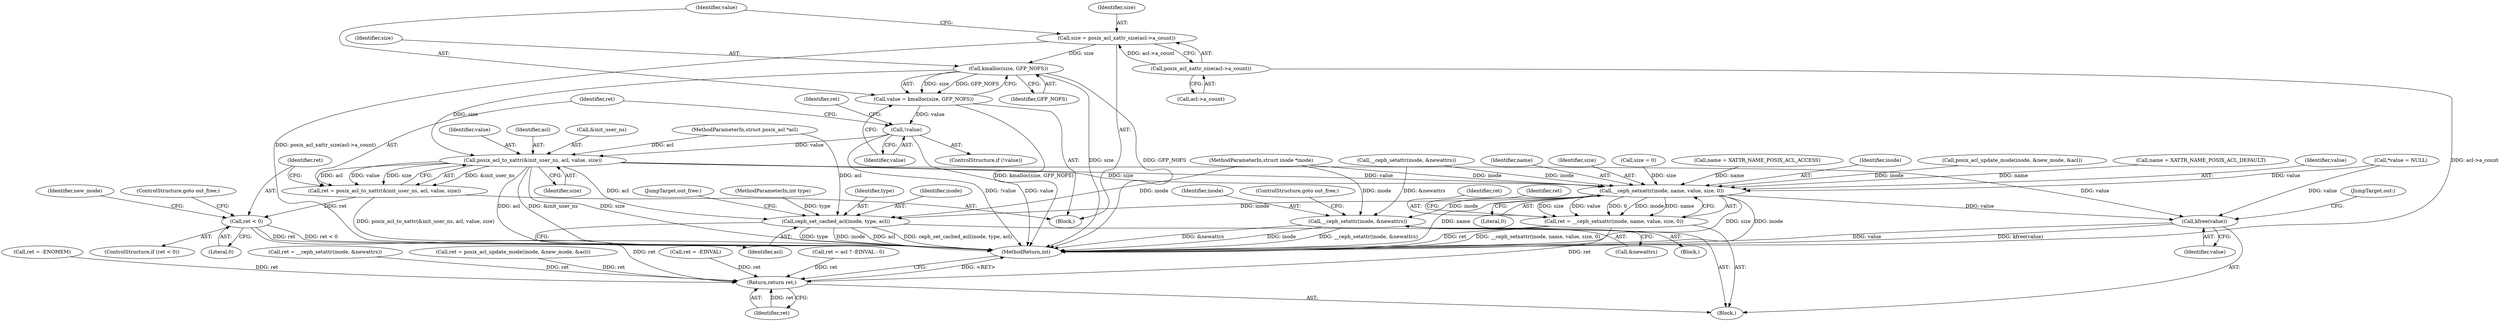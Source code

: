 digraph "0_linux_073931017b49d9458aa351605b43a7e34598caef_1@API" {
"1000193" [label="(Call,kmalloc(size, GFP_NOFS))"];
"1000185" [label="(Call,size = posix_acl_xattr_size(acl->a_count))"];
"1000187" [label="(Call,posix_acl_xattr_size(acl->a_count))"];
"1000191" [label="(Call,value = kmalloc(size, GFP_NOFS))"];
"1000197" [label="(Call,!value)"];
"1000207" [label="(Call,posix_acl_to_xattr(&init_user_ns, acl, value, size))"];
"1000205" [label="(Call,ret = posix_acl_to_xattr(&init_user_ns, acl, value, size))"];
"1000214" [label="(Call,ret < 0)"];
"1000281" [label="(Return,return ret;)"];
"1000244" [label="(Call,__ceph_setxattr(inode, name, value, size, 0))"];
"1000242" [label="(Call,ret = __ceph_setxattr(inode, name, value, size, 0))"];
"1000268" [label="(Call,__ceph_setattr(inode, &newattrs))"];
"1000273" [label="(Call,ceph_set_cached_acl(inode, type, acl))"];
"1000278" [label="(Call,kfree(value))"];
"1000278" [label="(Call,kfree(value))"];
"1000197" [label="(Call,!value)"];
"1000279" [label="(Identifier,value)"];
"1000242" [label="(Call,ret = __ceph_setxattr(inode, name, value, size, 0))"];
"1000188" [label="(Call,acl->a_count)"];
"1000198" [label="(Identifier,value)"];
"1000196" [label="(ControlStructure,if (!value))"];
"1000243" [label="(Identifier,ret)"];
"1000220" [label="(Identifier,new_mode)"];
"1000247" [label="(Identifier,value)"];
"1000246" [label="(Identifier,name)"];
"1000281" [label="(Return,return ret;)"];
"1000186" [label="(Identifier,size)"];
"1000191" [label="(Call,value = kmalloc(size, GFP_NOFS))"];
"1000273" [label="(Call,ceph_set_cached_acl(inode, type, acl))"];
"1000177" [label="(Call,ret = -EINVAL)"];
"1000257" [label="(Block,)"];
"1000212" [label="(Identifier,size)"];
"1000194" [label="(Identifier,size)"];
"1000270" [label="(Call,&newattrs)"];
"1000215" [label="(Identifier,ret)"];
"1000249" [label="(Literal,0)"];
"1000206" [label="(Identifier,ret)"];
"1000205" [label="(Call,ret = posix_acl_to_xattr(&init_user_ns, acl, value, size))"];
"1000104" [label="(Block,)"];
"1000248" [label="(Identifier,size)"];
"1000213" [label="(ControlStructure,if (ret < 0))"];
"1000277" [label="(JumpTarget,out_free:)"];
"1000210" [label="(Identifier,acl)"];
"1000110" [label="(Call,size = 0)"];
"1000251" [label="(Identifier,ret)"];
"1000184" [label="(Block,)"];
"1000164" [label="(Call,ret = acl ? -EINVAL : 0)"];
"1000101" [label="(MethodParameterIn,struct inode *inode)"];
"1000118" [label="(Call,*value = NULL)"];
"1000138" [label="(Call,name = XATTR_NAME_POSIX_ACL_ACCESS)"];
"1000214" [label="(Call,ret < 0)"];
"1000216" [label="(Literal,0)"];
"1000200" [label="(Call,ret = -ENOMEM)"];
"1000211" [label="(Identifier,value)"];
"1000245" [label="(Identifier,inode)"];
"1000146" [label="(Call,posix_acl_update_mode(inode, &new_mode, &acl))"];
"1000217" [label="(ControlStructure,goto out_free;)"];
"1000207" [label="(Call,posix_acl_to_xattr(&init_user_ns, acl, value, size))"];
"1000187" [label="(Call,posix_acl_xattr_size(acl->a_count))"];
"1000103" [label="(MethodParameterIn,int type)"];
"1000235" [label="(Call,__ceph_setattr(inode, &newattrs))"];
"1000102" [label="(MethodParameterIn,struct posix_acl *acl)"];
"1000282" [label="(Identifier,ret)"];
"1000233" [label="(Call,ret = __ceph_setattr(inode, &newattrs))"];
"1000244" [label="(Call,__ceph_setxattr(inode, name, value, size, 0))"];
"1000269" [label="(Identifier,inode)"];
"1000275" [label="(Identifier,type)"];
"1000195" [label="(Identifier,GFP_NOFS)"];
"1000201" [label="(Identifier,ret)"];
"1000268" [label="(Call,__ceph_setattr(inode, &newattrs))"];
"1000272" [label="(ControlStructure,goto out_free;)"];
"1000283" [label="(MethodReturn,int)"];
"1000274" [label="(Identifier,inode)"];
"1000192" [label="(Identifier,value)"];
"1000280" [label="(JumpTarget,out:)"];
"1000276" [label="(Identifier,acl)"];
"1000172" [label="(Call,name = XATTR_NAME_POSIX_ACL_DEFAULT)"];
"1000185" [label="(Call,size = posix_acl_xattr_size(acl->a_count))"];
"1000208" [label="(Call,&init_user_ns)"];
"1000193" [label="(Call,kmalloc(size, GFP_NOFS))"];
"1000144" [label="(Call,ret = posix_acl_update_mode(inode, &new_mode, &acl))"];
"1000193" -> "1000191"  [label="AST: "];
"1000193" -> "1000195"  [label="CFG: "];
"1000194" -> "1000193"  [label="AST: "];
"1000195" -> "1000193"  [label="AST: "];
"1000191" -> "1000193"  [label="CFG: "];
"1000193" -> "1000283"  [label="DDG: size"];
"1000193" -> "1000283"  [label="DDG: GFP_NOFS"];
"1000193" -> "1000191"  [label="DDG: size"];
"1000193" -> "1000191"  [label="DDG: GFP_NOFS"];
"1000185" -> "1000193"  [label="DDG: size"];
"1000193" -> "1000207"  [label="DDG: size"];
"1000185" -> "1000184"  [label="AST: "];
"1000185" -> "1000187"  [label="CFG: "];
"1000186" -> "1000185"  [label="AST: "];
"1000187" -> "1000185"  [label="AST: "];
"1000192" -> "1000185"  [label="CFG: "];
"1000185" -> "1000283"  [label="DDG: posix_acl_xattr_size(acl->a_count)"];
"1000187" -> "1000185"  [label="DDG: acl->a_count"];
"1000187" -> "1000188"  [label="CFG: "];
"1000188" -> "1000187"  [label="AST: "];
"1000187" -> "1000283"  [label="DDG: acl->a_count"];
"1000191" -> "1000184"  [label="AST: "];
"1000192" -> "1000191"  [label="AST: "];
"1000198" -> "1000191"  [label="CFG: "];
"1000191" -> "1000283"  [label="DDG: kmalloc(size, GFP_NOFS)"];
"1000191" -> "1000197"  [label="DDG: value"];
"1000197" -> "1000196"  [label="AST: "];
"1000197" -> "1000198"  [label="CFG: "];
"1000198" -> "1000197"  [label="AST: "];
"1000201" -> "1000197"  [label="CFG: "];
"1000206" -> "1000197"  [label="CFG: "];
"1000197" -> "1000283"  [label="DDG: !value"];
"1000197" -> "1000283"  [label="DDG: value"];
"1000197" -> "1000207"  [label="DDG: value"];
"1000207" -> "1000205"  [label="AST: "];
"1000207" -> "1000212"  [label="CFG: "];
"1000208" -> "1000207"  [label="AST: "];
"1000210" -> "1000207"  [label="AST: "];
"1000211" -> "1000207"  [label="AST: "];
"1000212" -> "1000207"  [label="AST: "];
"1000205" -> "1000207"  [label="CFG: "];
"1000207" -> "1000283"  [label="DDG: acl"];
"1000207" -> "1000283"  [label="DDG: &init_user_ns"];
"1000207" -> "1000283"  [label="DDG: size"];
"1000207" -> "1000205"  [label="DDG: &init_user_ns"];
"1000207" -> "1000205"  [label="DDG: acl"];
"1000207" -> "1000205"  [label="DDG: value"];
"1000207" -> "1000205"  [label="DDG: size"];
"1000102" -> "1000207"  [label="DDG: acl"];
"1000207" -> "1000244"  [label="DDG: value"];
"1000207" -> "1000244"  [label="DDG: size"];
"1000207" -> "1000273"  [label="DDG: acl"];
"1000207" -> "1000278"  [label="DDG: value"];
"1000205" -> "1000184"  [label="AST: "];
"1000206" -> "1000205"  [label="AST: "];
"1000215" -> "1000205"  [label="CFG: "];
"1000205" -> "1000283"  [label="DDG: posix_acl_to_xattr(&init_user_ns, acl, value, size)"];
"1000205" -> "1000214"  [label="DDG: ret"];
"1000214" -> "1000213"  [label="AST: "];
"1000214" -> "1000216"  [label="CFG: "];
"1000215" -> "1000214"  [label="AST: "];
"1000216" -> "1000214"  [label="AST: "];
"1000217" -> "1000214"  [label="CFG: "];
"1000220" -> "1000214"  [label="CFG: "];
"1000214" -> "1000283"  [label="DDG: ret < 0"];
"1000214" -> "1000283"  [label="DDG: ret"];
"1000214" -> "1000281"  [label="DDG: ret"];
"1000281" -> "1000104"  [label="AST: "];
"1000281" -> "1000282"  [label="CFG: "];
"1000282" -> "1000281"  [label="AST: "];
"1000283" -> "1000281"  [label="CFG: "];
"1000281" -> "1000283"  [label="DDG: <RET>"];
"1000282" -> "1000281"  [label="DDG: ret"];
"1000177" -> "1000281"  [label="DDG: ret"];
"1000200" -> "1000281"  [label="DDG: ret"];
"1000242" -> "1000281"  [label="DDG: ret"];
"1000164" -> "1000281"  [label="DDG: ret"];
"1000233" -> "1000281"  [label="DDG: ret"];
"1000144" -> "1000281"  [label="DDG: ret"];
"1000244" -> "1000242"  [label="AST: "];
"1000244" -> "1000249"  [label="CFG: "];
"1000245" -> "1000244"  [label="AST: "];
"1000246" -> "1000244"  [label="AST: "];
"1000247" -> "1000244"  [label="AST: "];
"1000248" -> "1000244"  [label="AST: "];
"1000249" -> "1000244"  [label="AST: "];
"1000242" -> "1000244"  [label="CFG: "];
"1000244" -> "1000283"  [label="DDG: size"];
"1000244" -> "1000283"  [label="DDG: inode"];
"1000244" -> "1000283"  [label="DDG: name"];
"1000244" -> "1000242"  [label="DDG: size"];
"1000244" -> "1000242"  [label="DDG: value"];
"1000244" -> "1000242"  [label="DDG: 0"];
"1000244" -> "1000242"  [label="DDG: inode"];
"1000244" -> "1000242"  [label="DDG: name"];
"1000235" -> "1000244"  [label="DDG: inode"];
"1000146" -> "1000244"  [label="DDG: inode"];
"1000101" -> "1000244"  [label="DDG: inode"];
"1000138" -> "1000244"  [label="DDG: name"];
"1000172" -> "1000244"  [label="DDG: name"];
"1000118" -> "1000244"  [label="DDG: value"];
"1000110" -> "1000244"  [label="DDG: size"];
"1000244" -> "1000268"  [label="DDG: inode"];
"1000244" -> "1000273"  [label="DDG: inode"];
"1000244" -> "1000278"  [label="DDG: value"];
"1000242" -> "1000104"  [label="AST: "];
"1000243" -> "1000242"  [label="AST: "];
"1000251" -> "1000242"  [label="CFG: "];
"1000242" -> "1000283"  [label="DDG: __ceph_setxattr(inode, name, value, size, 0)"];
"1000242" -> "1000283"  [label="DDG: ret"];
"1000268" -> "1000257"  [label="AST: "];
"1000268" -> "1000270"  [label="CFG: "];
"1000269" -> "1000268"  [label="AST: "];
"1000270" -> "1000268"  [label="AST: "];
"1000272" -> "1000268"  [label="CFG: "];
"1000268" -> "1000283"  [label="DDG: inode"];
"1000268" -> "1000283"  [label="DDG: __ceph_setattr(inode, &newattrs)"];
"1000268" -> "1000283"  [label="DDG: &newattrs"];
"1000101" -> "1000268"  [label="DDG: inode"];
"1000235" -> "1000268"  [label="DDG: &newattrs"];
"1000273" -> "1000104"  [label="AST: "];
"1000273" -> "1000276"  [label="CFG: "];
"1000274" -> "1000273"  [label="AST: "];
"1000275" -> "1000273"  [label="AST: "];
"1000276" -> "1000273"  [label="AST: "];
"1000277" -> "1000273"  [label="CFG: "];
"1000273" -> "1000283"  [label="DDG: type"];
"1000273" -> "1000283"  [label="DDG: inode"];
"1000273" -> "1000283"  [label="DDG: acl"];
"1000273" -> "1000283"  [label="DDG: ceph_set_cached_acl(inode, type, acl)"];
"1000101" -> "1000273"  [label="DDG: inode"];
"1000103" -> "1000273"  [label="DDG: type"];
"1000102" -> "1000273"  [label="DDG: acl"];
"1000278" -> "1000104"  [label="AST: "];
"1000278" -> "1000279"  [label="CFG: "];
"1000279" -> "1000278"  [label="AST: "];
"1000280" -> "1000278"  [label="CFG: "];
"1000278" -> "1000283"  [label="DDG: kfree(value)"];
"1000278" -> "1000283"  [label="DDG: value"];
"1000118" -> "1000278"  [label="DDG: value"];
}
